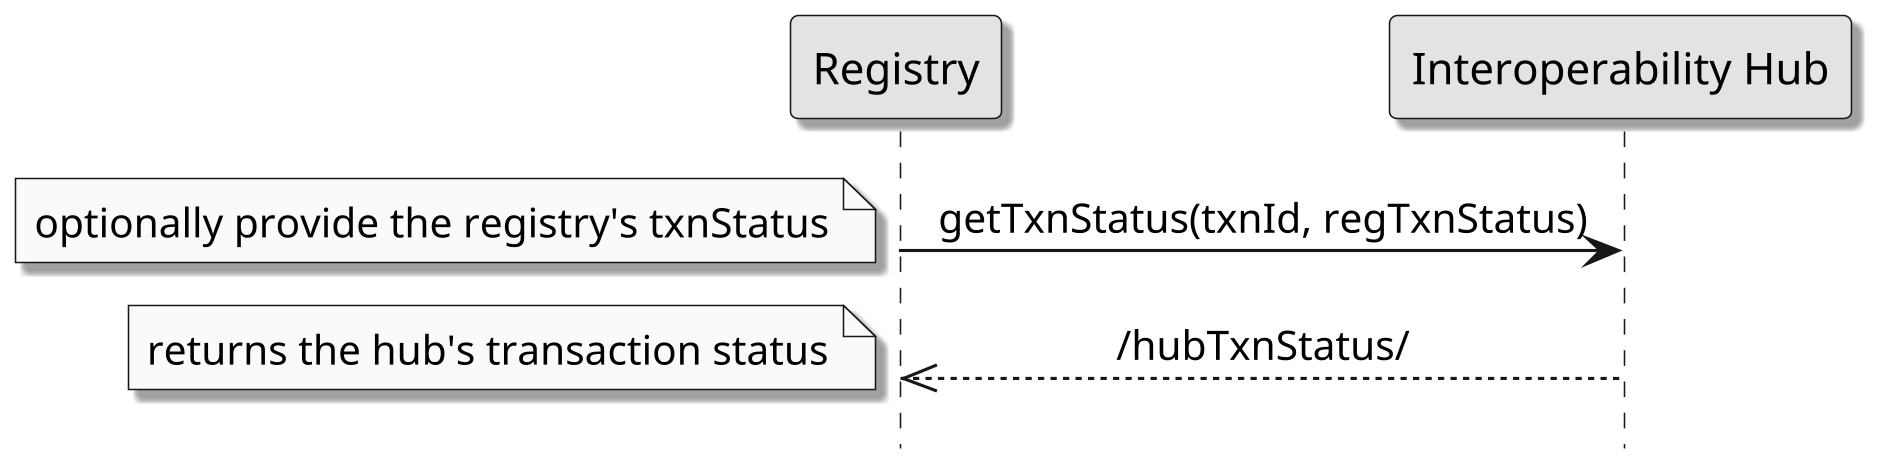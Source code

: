 @startuml getTxnStatus_Sequence

skinparam dpi 300
skinparam monochrome true
skinparam shadowing true

hide footbox
skinparam sequenceMessageAlign center

participant "Registry" as r
participant "Interoperability Hub" as h

r->h: getTxnStatus(txnId, regTxnStatus)
note left: optionally provide the registry's txnStatus
h-->>r: /hubTxnStatus/
note left: returns the hub's transaction status
